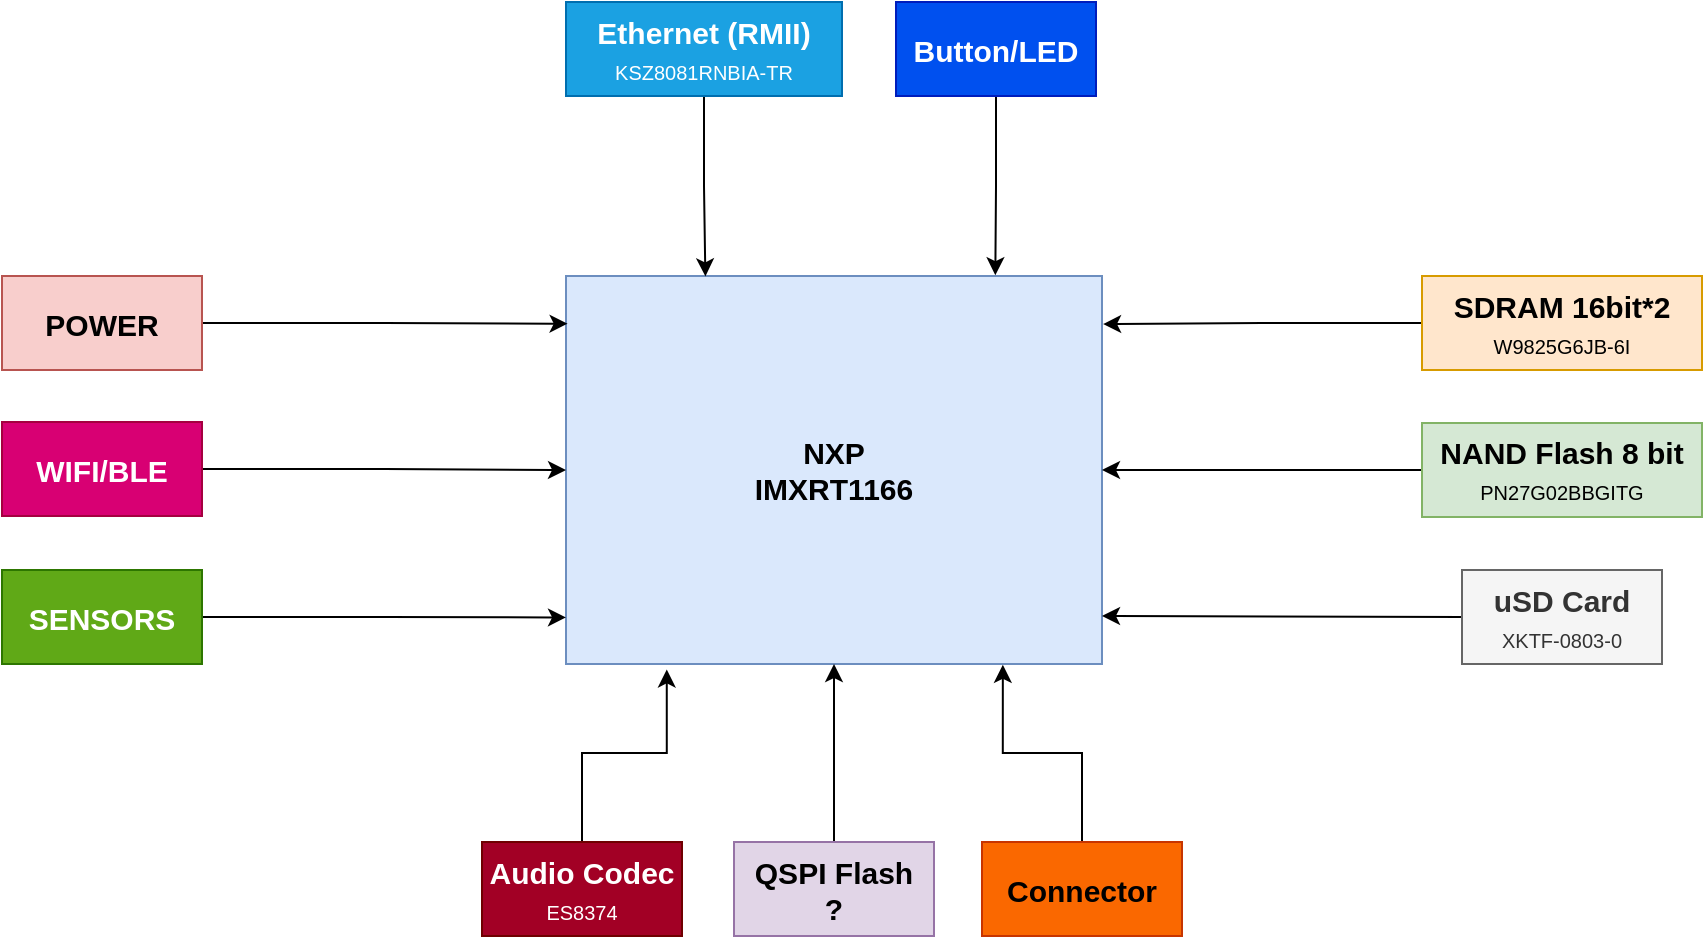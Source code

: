 <mxfile version="16.5.1" type="device"><diagram id="vlASpqnwTSVzFzDSRShq" name="Page-1"><mxGraphModel dx="1748" dy="1081" grid="1" gridSize="10" guides="1" tooltips="1" connect="1" arrows="0" fold="1" page="1" pageScale="1" pageWidth="1169" pageHeight="827" math="0" shadow="0"><root><mxCell id="0"/><mxCell id="1" parent="0"/><mxCell id="iVacMXzSEhbJeH8QdqkU-1" value="&lt;table class=&quot;NormalTable&quot; style=&quot;font-size: 15px&quot;&gt;&lt;tbody&gt;&lt;tr&gt;&lt;td width=&quot;550&quot;&gt;&lt;span class=&quot;fontstyle0&quot;&gt;&lt;b&gt;&lt;font style=&quot;font-size: 15px&quot;&gt;NXP&lt;br&gt;IMXRT1166&lt;/font&gt;&lt;/b&gt;&lt;/span&gt;&lt;/td&gt;&lt;/tr&gt;&lt;/tbody&gt;&lt;/table&gt;" style="rounded=0;whiteSpace=wrap;html=1;fillColor=#dae8fc;strokeColor=#6c8ebf;" vertex="1" parent="1"><mxGeometry x="452" y="317" width="268" height="194" as="geometry"/></mxCell><mxCell id="iVacMXzSEhbJeH8QdqkU-22" style="edgeStyle=orthogonalEdgeStyle;rounded=0;orthogonalLoop=1;jettySize=auto;html=1;exitX=1;exitY=0.5;exitDx=0;exitDy=0;entryX=0.003;entryY=0.123;entryDx=0;entryDy=0;entryPerimeter=0;fontSize=10;" edge="1" parent="1" source="iVacMXzSEhbJeH8QdqkU-3" target="iVacMXzSEhbJeH8QdqkU-1"><mxGeometry relative="1" as="geometry"/></mxCell><mxCell id="iVacMXzSEhbJeH8QdqkU-3" value="&lt;b&gt;POWER&lt;/b&gt;" style="rounded=0;whiteSpace=wrap;html=1;fontSize=15;fillColor=#f8cecc;strokeColor=#b85450;" vertex="1" parent="1"><mxGeometry x="170" y="317" width="100" height="47" as="geometry"/></mxCell><mxCell id="iVacMXzSEhbJeH8QdqkU-23" style="edgeStyle=orthogonalEdgeStyle;rounded=0;orthogonalLoop=1;jettySize=auto;html=1;exitX=1;exitY=0.5;exitDx=0;exitDy=0;entryX=0;entryY=0.5;entryDx=0;entryDy=0;fontSize=10;" edge="1" parent="1" source="iVacMXzSEhbJeH8QdqkU-4" target="iVacMXzSEhbJeH8QdqkU-1"><mxGeometry relative="1" as="geometry"/></mxCell><mxCell id="iVacMXzSEhbJeH8QdqkU-4" value="&lt;b&gt;WIFI/BLE&lt;br&gt;&lt;/b&gt;" style="rounded=0;whiteSpace=wrap;html=1;fontSize=15;fillColor=#d80073;strokeColor=#A50040;fontColor=#ffffff;" vertex="1" parent="1"><mxGeometry x="170" y="390" width="100" height="47" as="geometry"/></mxCell><mxCell id="iVacMXzSEhbJeH8QdqkU-24" style="edgeStyle=orthogonalEdgeStyle;rounded=0;orthogonalLoop=1;jettySize=auto;html=1;exitX=1;exitY=0.5;exitDx=0;exitDy=0;entryX=0;entryY=0.88;entryDx=0;entryDy=0;entryPerimeter=0;fontSize=10;" edge="1" parent="1" source="iVacMXzSEhbJeH8QdqkU-5" target="iVacMXzSEhbJeH8QdqkU-1"><mxGeometry relative="1" as="geometry"/></mxCell><mxCell id="iVacMXzSEhbJeH8QdqkU-5" value="&lt;b&gt;SENSORS&lt;/b&gt;" style="rounded=0;whiteSpace=wrap;html=1;fontSize=15;fillColor=#60a917;strokeColor=#2D7600;fontColor=#ffffff;" vertex="1" parent="1"><mxGeometry x="170" y="464" width="100" height="47" as="geometry"/></mxCell><mxCell id="iVacMXzSEhbJeH8QdqkU-19" style="edgeStyle=orthogonalEdgeStyle;rounded=0;orthogonalLoop=1;jettySize=auto;html=1;exitX=0;exitY=0.5;exitDx=0;exitDy=0;entryX=1.002;entryY=0.124;entryDx=0;entryDy=0;entryPerimeter=0;fontSize=10;" edge="1" parent="1" source="iVacMXzSEhbJeH8QdqkU-6" target="iVacMXzSEhbJeH8QdqkU-1"><mxGeometry relative="1" as="geometry"/></mxCell><mxCell id="iVacMXzSEhbJeH8QdqkU-6" value="&lt;b&gt;SDRAM 16bit*2&lt;/b&gt;&lt;br&gt;&lt;font style=&quot;font-size: 10px&quot;&gt;W9825G6JB-6I&lt;/font&gt;" style="rounded=0;whiteSpace=wrap;html=1;fontSize=15;fillColor=#ffe6cc;strokeColor=#d79b00;" vertex="1" parent="1"><mxGeometry x="880" y="317" width="140" height="47" as="geometry"/></mxCell><mxCell id="iVacMXzSEhbJeH8QdqkU-18" style="edgeStyle=orthogonalEdgeStyle;rounded=0;orthogonalLoop=1;jettySize=auto;html=1;exitX=0;exitY=0.5;exitDx=0;exitDy=0;entryX=1;entryY=0.5;entryDx=0;entryDy=0;fontSize=10;" edge="1" parent="1" source="iVacMXzSEhbJeH8QdqkU-7" target="iVacMXzSEhbJeH8QdqkU-1"><mxGeometry relative="1" as="geometry"/></mxCell><mxCell id="iVacMXzSEhbJeH8QdqkU-7" value="&lt;b&gt;NAND Flash 8 bit&lt;br&gt;&lt;/b&gt;&lt;span style=&quot;font-family: &amp;#34;arial&amp;#34; , &amp;#34;helvetica&amp;#34; , sans-serif&quot;&gt;&lt;font style=&quot;font-size: 10px&quot;&gt;PN27G02BBGITG&lt;/font&gt;&lt;/span&gt;&lt;b&gt;&lt;br&gt;&lt;/b&gt;" style="rounded=0;whiteSpace=wrap;html=1;fontSize=15;fillColor=#d5e8d4;strokeColor=#82b366;" vertex="1" parent="1"><mxGeometry x="880" y="390.5" width="140" height="47" as="geometry"/></mxCell><mxCell id="iVacMXzSEhbJeH8QdqkU-17" style="edgeStyle=orthogonalEdgeStyle;rounded=0;orthogonalLoop=1;jettySize=auto;html=1;exitX=0;exitY=0.5;exitDx=0;exitDy=0;fontSize=10;" edge="1" parent="1" source="iVacMXzSEhbJeH8QdqkU-8"><mxGeometry relative="1" as="geometry"><mxPoint x="720" y="487" as="targetPoint"/></mxGeometry></mxCell><mxCell id="iVacMXzSEhbJeH8QdqkU-8" value="&lt;b&gt;uSD Card&lt;br&gt;&lt;/b&gt;&lt;span style=&quot;color: rgb(51 , 51 , 51) ; font-family: &amp;#34;arial&amp;#34; , &amp;#34;helvetica&amp;#34; , sans-serif&quot;&gt;&lt;font style=&quot;font-size: 10px&quot;&gt;XKTF-0803-0&lt;/font&gt;&lt;/span&gt;&lt;b&gt;&lt;br&gt;&lt;/b&gt;" style="rounded=0;whiteSpace=wrap;html=1;fontSize=15;fillColor=#f5f5f5;strokeColor=#666666;fontColor=#333333;" vertex="1" parent="1"><mxGeometry x="900" y="464" width="100" height="47" as="geometry"/></mxCell><mxCell id="iVacMXzSEhbJeH8QdqkU-20" style="edgeStyle=orthogonalEdgeStyle;rounded=0;orthogonalLoop=1;jettySize=auto;html=1;exitX=0.5;exitY=1;exitDx=0;exitDy=0;entryX=0.801;entryY=-0.002;entryDx=0;entryDy=0;entryPerimeter=0;fontSize=10;" edge="1" parent="1" source="iVacMXzSEhbJeH8QdqkU-10" target="iVacMXzSEhbJeH8QdqkU-1"><mxGeometry relative="1" as="geometry"/></mxCell><mxCell id="iVacMXzSEhbJeH8QdqkU-10" value="&lt;b&gt;Button/LED&lt;/b&gt;" style="rounded=0;whiteSpace=wrap;html=1;fontSize=15;fillColor=#0050ef;strokeColor=#001DBC;fontColor=#ffffff;" vertex="1" parent="1"><mxGeometry x="617" y="180" width="100" height="47" as="geometry"/></mxCell><mxCell id="iVacMXzSEhbJeH8QdqkU-21" style="edgeStyle=orthogonalEdgeStyle;rounded=0;orthogonalLoop=1;jettySize=auto;html=1;exitX=0.5;exitY=1;exitDx=0;exitDy=0;entryX=0.26;entryY=0.001;entryDx=0;entryDy=0;entryPerimeter=0;fontSize=10;" edge="1" parent="1" source="iVacMXzSEhbJeH8QdqkU-11" target="iVacMXzSEhbJeH8QdqkU-1"><mxGeometry relative="1" as="geometry"/></mxCell><mxCell id="iVacMXzSEhbJeH8QdqkU-11" value="&lt;b&gt;Ethernet (RMII)&lt;/b&gt;&lt;br&gt;&lt;font style=&quot;font-size: 10px&quot;&gt;KSZ8081RNBIA-TR&lt;/font&gt;" style="rounded=0;whiteSpace=wrap;html=1;fontSize=15;fillColor=#1ba1e2;strokeColor=#006EAF;fontColor=#ffffff;" vertex="1" parent="1"><mxGeometry x="452" y="180" width="138" height="47" as="geometry"/></mxCell><mxCell id="iVacMXzSEhbJeH8QdqkU-28" style="edgeStyle=orthogonalEdgeStyle;rounded=0;orthogonalLoop=1;jettySize=auto;html=1;exitX=0.5;exitY=0;exitDx=0;exitDy=0;entryX=0.5;entryY=1;entryDx=0;entryDy=0;fontSize=10;" edge="1" parent="1" source="iVacMXzSEhbJeH8QdqkU-12" target="iVacMXzSEhbJeH8QdqkU-1"><mxGeometry relative="1" as="geometry"/></mxCell><mxCell id="iVacMXzSEhbJeH8QdqkU-12" value="&lt;b&gt;QSPI Flash&lt;br&gt;?&lt;br&gt;&lt;/b&gt;" style="rounded=0;whiteSpace=wrap;html=1;fontSize=15;fillColor=#e1d5e7;strokeColor=#9673a6;" vertex="1" parent="1"><mxGeometry x="536" y="600" width="100" height="47" as="geometry"/></mxCell><mxCell id="iVacMXzSEhbJeH8QdqkU-25" style="edgeStyle=orthogonalEdgeStyle;rounded=0;orthogonalLoop=1;jettySize=auto;html=1;exitX=0.5;exitY=0;exitDx=0;exitDy=0;entryX=0.188;entryY=1.014;entryDx=0;entryDy=0;entryPerimeter=0;fontSize=10;" edge="1" parent="1" source="iVacMXzSEhbJeH8QdqkU-13" target="iVacMXzSEhbJeH8QdqkU-1"><mxGeometry relative="1" as="geometry"/></mxCell><mxCell id="iVacMXzSEhbJeH8QdqkU-13" value="&lt;b&gt;Audio Codec&lt;/b&gt;&lt;br&gt;&lt;font style=&quot;font-size: 10px&quot;&gt;ES8374&lt;/font&gt;" style="rounded=0;whiteSpace=wrap;html=1;fontSize=15;fillColor=#a20025;strokeColor=#6F0000;fontColor=#ffffff;" vertex="1" parent="1"><mxGeometry x="410" y="600" width="100" height="47" as="geometry"/></mxCell><mxCell id="iVacMXzSEhbJeH8QdqkU-29" style="edgeStyle=orthogonalEdgeStyle;rounded=0;orthogonalLoop=1;jettySize=auto;html=1;exitX=0.5;exitY=0;exitDx=0;exitDy=0;entryX=0.815;entryY=1.002;entryDx=0;entryDy=0;entryPerimeter=0;fontSize=10;" edge="1" parent="1" source="iVacMXzSEhbJeH8QdqkU-26" target="iVacMXzSEhbJeH8QdqkU-1"><mxGeometry relative="1" as="geometry"/></mxCell><mxCell id="iVacMXzSEhbJeH8QdqkU-26" value="&lt;b&gt;Connector&lt;br&gt;&lt;/b&gt;" style="rounded=0;whiteSpace=wrap;html=1;fontSize=15;fillColor=#fa6800;strokeColor=#C73500;fontColor=#000000;" vertex="1" parent="1"><mxGeometry x="660" y="600" width="100" height="47" as="geometry"/></mxCell></root></mxGraphModel></diagram></mxfile>